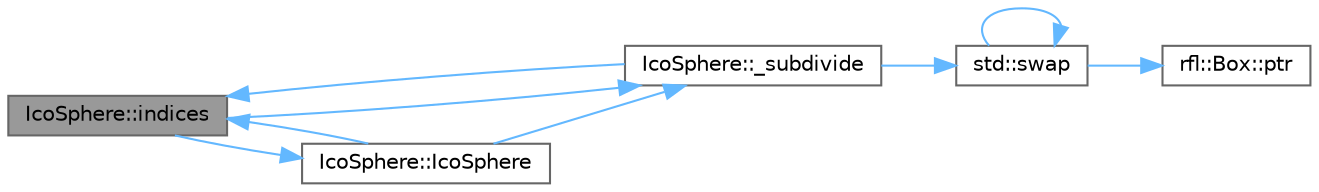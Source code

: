 digraph "IcoSphere::indices"
{
 // LATEX_PDF_SIZE
  bgcolor="transparent";
  edge [fontname=Helvetica,fontsize=10,labelfontname=Helvetica,labelfontsize=10];
  node [fontname=Helvetica,fontsize=10,shape=box,height=0.2,width=0.4];
  rankdir="LR";
  Node1 [id="Node000001",label="IcoSphere::indices",height=0.2,width=0.4,color="gray40", fillcolor="grey60", style="filled", fontcolor="black",tooltip=" "];
  Node1 -> Node2 [id="edge1_Node000001_Node000002",color="steelblue1",style="solid",tooltip=" "];
  Node2 [id="Node000002",label="IcoSphere::_subdivide",height=0.2,width=0.4,color="grey40", fillcolor="white", style="filled",URL="$class_ico_sphere.html#a78f6530ab445aaeb87668cda333ffd5b",tooltip=" "];
  Node2 -> Node1 [id="edge2_Node000002_Node000001",color="steelblue1",style="solid",tooltip=" "];
  Node2 -> Node3 [id="edge3_Node000002_Node000003",color="steelblue1",style="solid",tooltip=" "];
  Node3 [id="Node000003",label="std::swap",height=0.2,width=0.4,color="grey40", fillcolor="white", style="filled",URL="$namespacestd.html#a3acbe51b6415e9284430194bf04944e1",tooltip=" "];
  Node3 -> Node4 [id="edge4_Node000003_Node000004",color="steelblue1",style="solid",tooltip=" "];
  Node4 [id="Node000004",label="rfl::Box::ptr",height=0.2,width=0.4,color="grey40", fillcolor="white", style="filled",URL="$classrfl_1_1_box.html#a2edf048a6e6bea174db329e6ce7cf3df",tooltip="Returns the underlying unique_ptr"];
  Node3 -> Node3 [id="edge5_Node000003_Node000003",color="steelblue1",style="solid",tooltip=" "];
  Node1 -> Node5 [id="edge6_Node000001_Node000005",color="steelblue1",style="solid",tooltip=" "];
  Node5 [id="Node000005",label="IcoSphere::IcoSphere",height=0.2,width=0.4,color="grey40", fillcolor="white", style="filled",URL="$class_ico_sphere.html#a9448496c610787615714f1859222552a",tooltip=" "];
  Node5 -> Node2 [id="edge7_Node000005_Node000002",color="steelblue1",style="solid",tooltip=" "];
  Node5 -> Node1 [id="edge8_Node000005_Node000001",color="steelblue1",style="solid",tooltip=" "];
}
